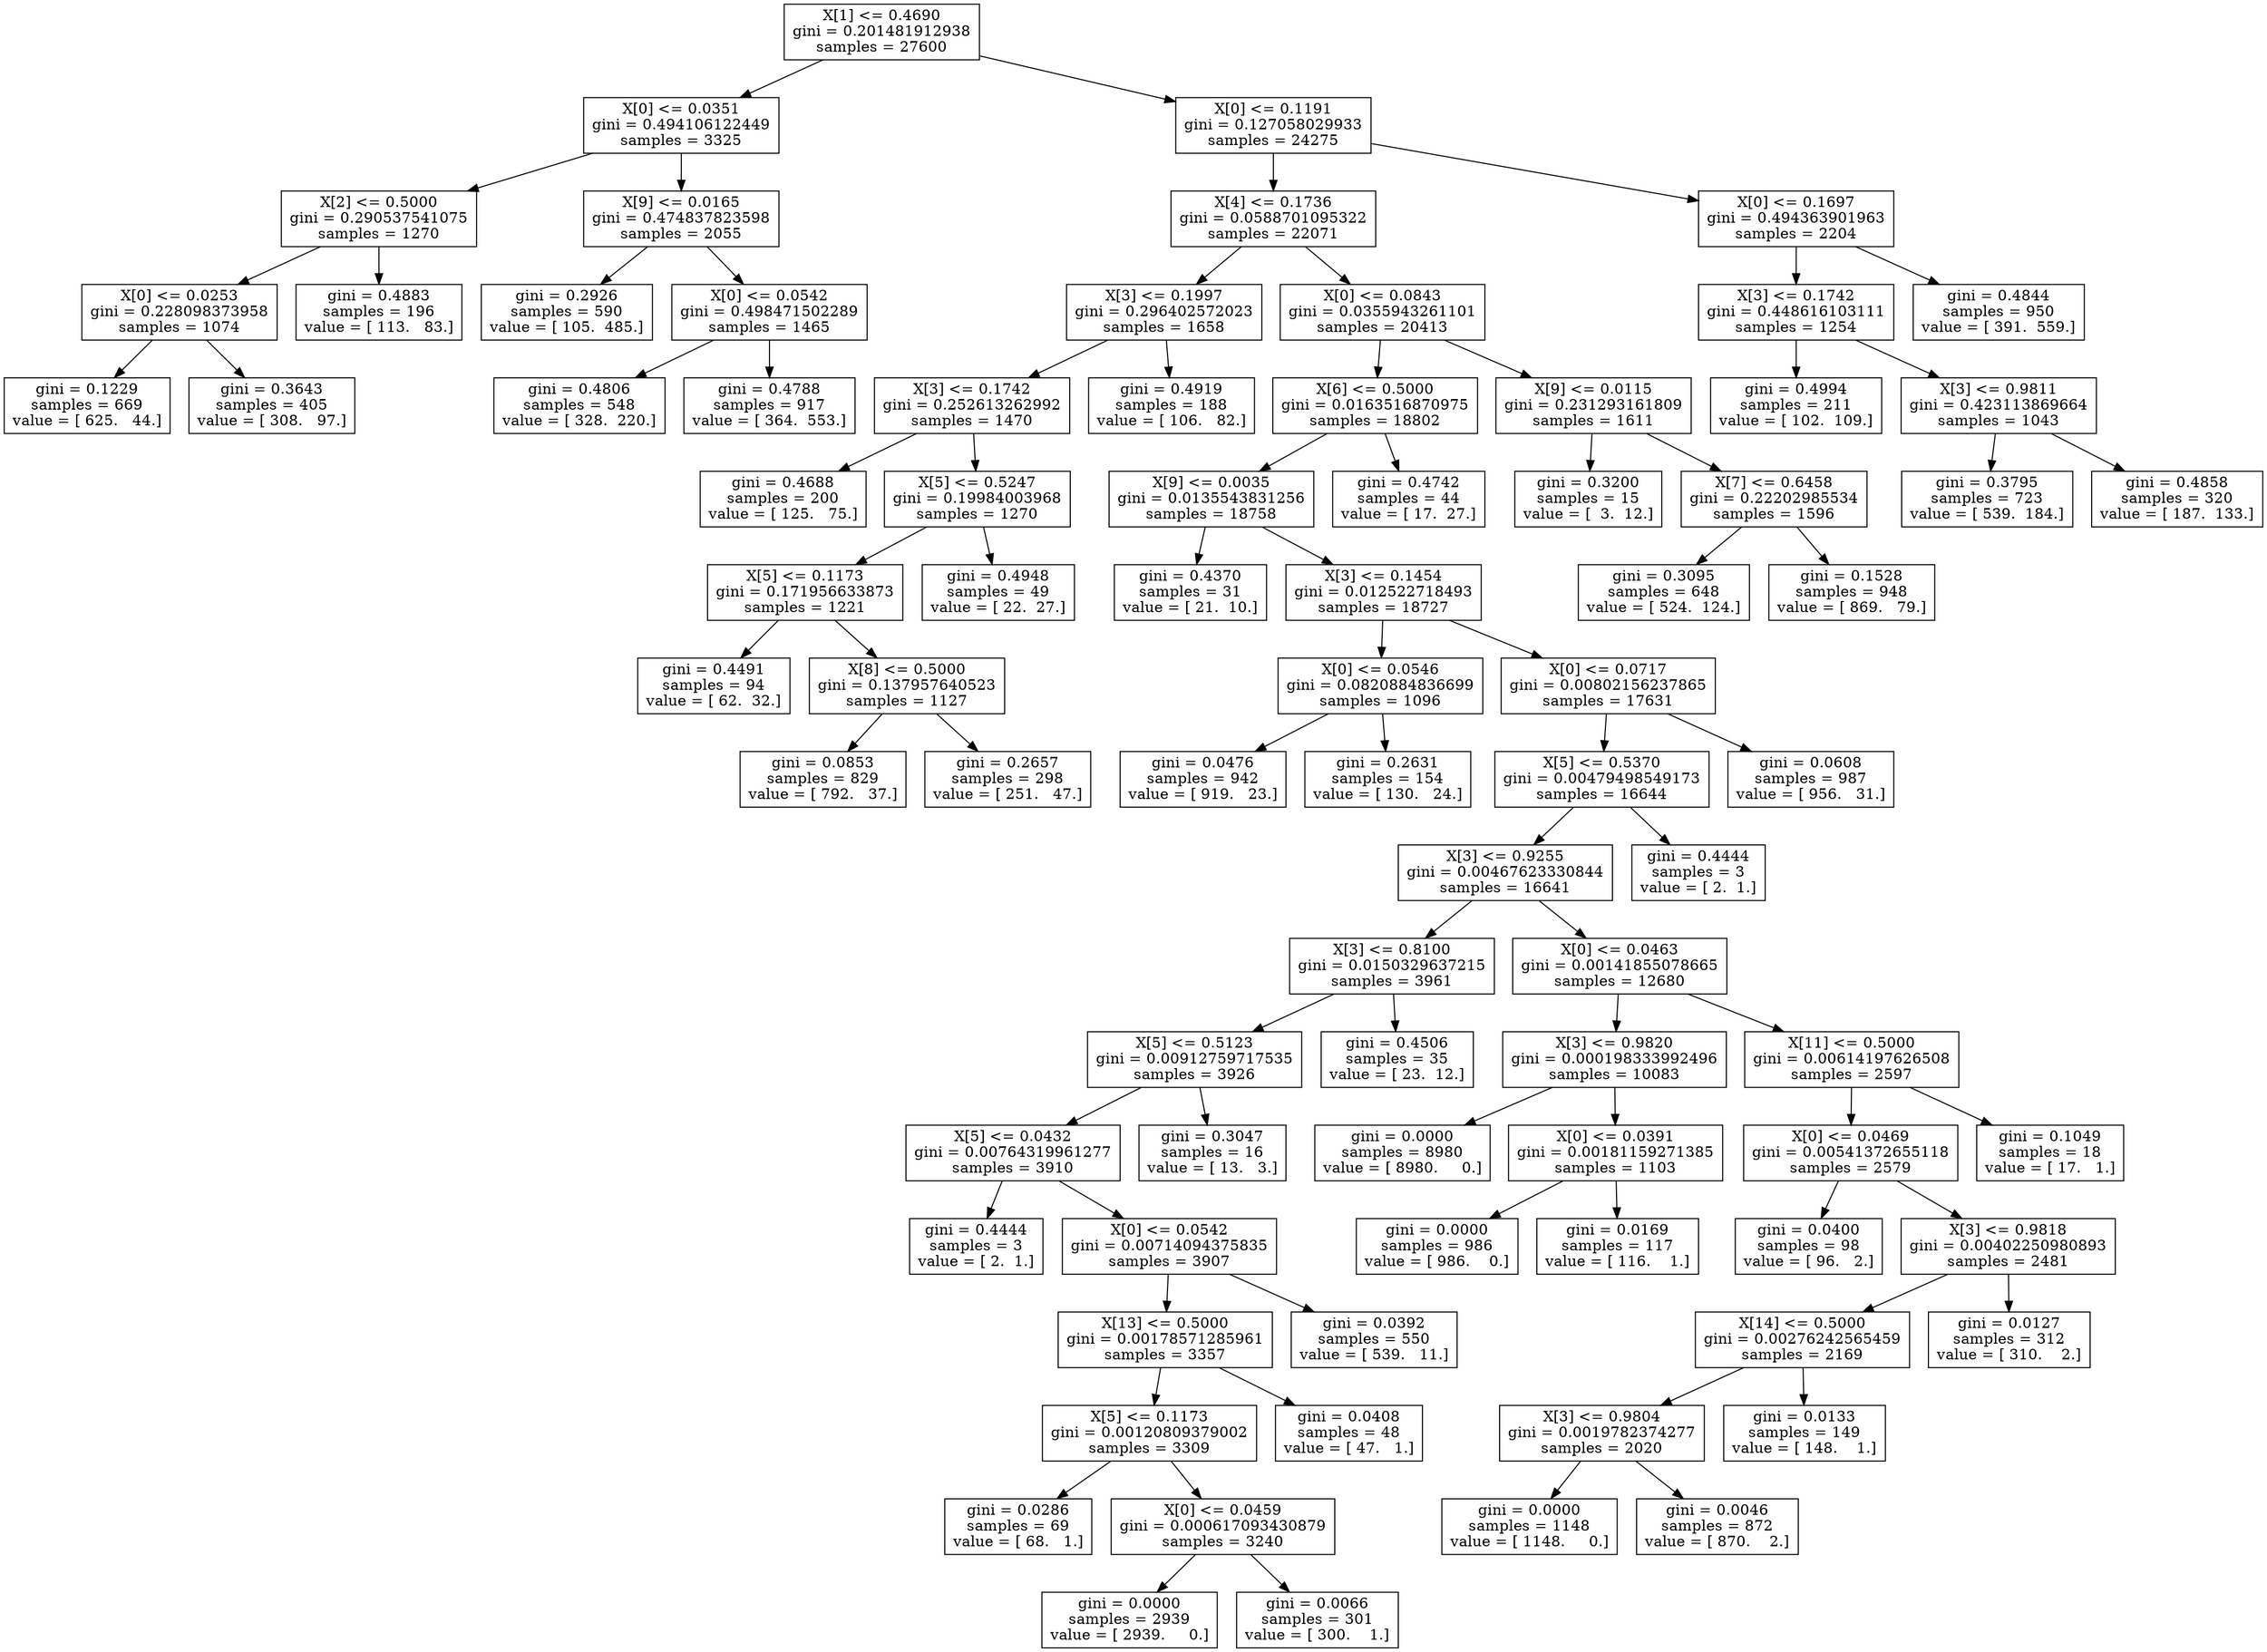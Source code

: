 digraph Tree {
0 [label="X[1] <= 0.4690\ngini = 0.201481912938\nsamples = 27600", shape="box"] ;
1 [label="X[0] <= 0.0351\ngini = 0.494106122449\nsamples = 3325", shape="box"] ;
0 -> 1 ;
2 [label="X[2] <= 0.5000\ngini = 0.290537541075\nsamples = 1270", shape="box"] ;
1 -> 2 ;
3 [label="X[0] <= 0.0253\ngini = 0.228098373958\nsamples = 1074", shape="box"] ;
2 -> 3 ;
4 [label="gini = 0.1229\nsamples = 669\nvalue = [ 625.   44.]", shape="box"] ;
3 -> 4 ;
5 [label="gini = 0.3643\nsamples = 405\nvalue = [ 308.   97.]", shape="box"] ;
3 -> 5 ;
6 [label="gini = 0.4883\nsamples = 196\nvalue = [ 113.   83.]", shape="box"] ;
2 -> 6 ;
7 [label="X[9] <= 0.0165\ngini = 0.474837823598\nsamples = 2055", shape="box"] ;
1 -> 7 ;
8 [label="gini = 0.2926\nsamples = 590\nvalue = [ 105.  485.]", shape="box"] ;
7 -> 8 ;
9 [label="X[0] <= 0.0542\ngini = 0.498471502289\nsamples = 1465", shape="box"] ;
7 -> 9 ;
10 [label="gini = 0.4806\nsamples = 548\nvalue = [ 328.  220.]", shape="box"] ;
9 -> 10 ;
11 [label="gini = 0.4788\nsamples = 917\nvalue = [ 364.  553.]", shape="box"] ;
9 -> 11 ;
12 [label="X[0] <= 0.1191\ngini = 0.127058029933\nsamples = 24275", shape="box"] ;
0 -> 12 ;
13 [label="X[4] <= 0.1736\ngini = 0.0588701095322\nsamples = 22071", shape="box"] ;
12 -> 13 ;
14 [label="X[3] <= 0.1997\ngini = 0.296402572023\nsamples = 1658", shape="box"] ;
13 -> 14 ;
15 [label="X[3] <= 0.1742\ngini = 0.252613262992\nsamples = 1470", shape="box"] ;
14 -> 15 ;
16 [label="gini = 0.4688\nsamples = 200\nvalue = [ 125.   75.]", shape="box"] ;
15 -> 16 ;
17 [label="X[5] <= 0.5247\ngini = 0.19984003968\nsamples = 1270", shape="box"] ;
15 -> 17 ;
18 [label="X[5] <= 0.1173\ngini = 0.171956633873\nsamples = 1221", shape="box"] ;
17 -> 18 ;
19 [label="gini = 0.4491\nsamples = 94\nvalue = [ 62.  32.]", shape="box"] ;
18 -> 19 ;
20 [label="X[8] <= 0.5000\ngini = 0.137957640523\nsamples = 1127", shape="box"] ;
18 -> 20 ;
21 [label="gini = 0.0853\nsamples = 829\nvalue = [ 792.   37.]", shape="box"] ;
20 -> 21 ;
22 [label="gini = 0.2657\nsamples = 298\nvalue = [ 251.   47.]", shape="box"] ;
20 -> 22 ;
23 [label="gini = 0.4948\nsamples = 49\nvalue = [ 22.  27.]", shape="box"] ;
17 -> 23 ;
24 [label="gini = 0.4919\nsamples = 188\nvalue = [ 106.   82.]", shape="box"] ;
14 -> 24 ;
25 [label="X[0] <= 0.0843\ngini = 0.0355943261101\nsamples = 20413", shape="box"] ;
13 -> 25 ;
26 [label="X[6] <= 0.5000\ngini = 0.0163516870975\nsamples = 18802", shape="box"] ;
25 -> 26 ;
27 [label="X[9] <= 0.0035\ngini = 0.0135543831256\nsamples = 18758", shape="box"] ;
26 -> 27 ;
28 [label="gini = 0.4370\nsamples = 31\nvalue = [ 21.  10.]", shape="box"] ;
27 -> 28 ;
29 [label="X[3] <= 0.1454\ngini = 0.012522718493\nsamples = 18727", shape="box"] ;
27 -> 29 ;
30 [label="X[0] <= 0.0546\ngini = 0.0820884836699\nsamples = 1096", shape="box"] ;
29 -> 30 ;
31 [label="gini = 0.0476\nsamples = 942\nvalue = [ 919.   23.]", shape="box"] ;
30 -> 31 ;
32 [label="gini = 0.2631\nsamples = 154\nvalue = [ 130.   24.]", shape="box"] ;
30 -> 32 ;
33 [label="X[0] <= 0.0717\ngini = 0.00802156237865\nsamples = 17631", shape="box"] ;
29 -> 33 ;
34 [label="X[5] <= 0.5370\ngini = 0.00479498549173\nsamples = 16644", shape="box"] ;
33 -> 34 ;
35 [label="X[3] <= 0.9255\ngini = 0.00467623330844\nsamples = 16641", shape="box"] ;
34 -> 35 ;
36 [label="X[3] <= 0.8100\ngini = 0.0150329637215\nsamples = 3961", shape="box"] ;
35 -> 36 ;
37 [label="X[5] <= 0.5123\ngini = 0.00912759717535\nsamples = 3926", shape="box"] ;
36 -> 37 ;
38 [label="X[5] <= 0.0432\ngini = 0.00764319961277\nsamples = 3910", shape="box"] ;
37 -> 38 ;
39 [label="gini = 0.4444\nsamples = 3\nvalue = [ 2.  1.]", shape="box"] ;
38 -> 39 ;
40 [label="X[0] <= 0.0542\ngini = 0.00714094375835\nsamples = 3907", shape="box"] ;
38 -> 40 ;
41 [label="X[13] <= 0.5000\ngini = 0.00178571285961\nsamples = 3357", shape="box"] ;
40 -> 41 ;
42 [label="X[5] <= 0.1173\ngini = 0.00120809379002\nsamples = 3309", shape="box"] ;
41 -> 42 ;
43 [label="gini = 0.0286\nsamples = 69\nvalue = [ 68.   1.]", shape="box"] ;
42 -> 43 ;
44 [label="X[0] <= 0.0459\ngini = 0.000617093430879\nsamples = 3240", shape="box"] ;
42 -> 44 ;
45 [label="gini = 0.0000\nsamples = 2939\nvalue = [ 2939.     0.]", shape="box"] ;
44 -> 45 ;
46 [label="gini = 0.0066\nsamples = 301\nvalue = [ 300.    1.]", shape="box"] ;
44 -> 46 ;
47 [label="gini = 0.0408\nsamples = 48\nvalue = [ 47.   1.]", shape="box"] ;
41 -> 47 ;
48 [label="gini = 0.0392\nsamples = 550\nvalue = [ 539.   11.]", shape="box"] ;
40 -> 48 ;
49 [label="gini = 0.3047\nsamples = 16\nvalue = [ 13.   3.]", shape="box"] ;
37 -> 49 ;
50 [label="gini = 0.4506\nsamples = 35\nvalue = [ 23.  12.]", shape="box"] ;
36 -> 50 ;
51 [label="X[0] <= 0.0463\ngini = 0.00141855078665\nsamples = 12680", shape="box"] ;
35 -> 51 ;
52 [label="X[3] <= 0.9820\ngini = 0.000198333992496\nsamples = 10083", shape="box"] ;
51 -> 52 ;
53 [label="gini = 0.0000\nsamples = 8980\nvalue = [ 8980.     0.]", shape="box"] ;
52 -> 53 ;
54 [label="X[0] <= 0.0391\ngini = 0.00181159271385\nsamples = 1103", shape="box"] ;
52 -> 54 ;
55 [label="gini = 0.0000\nsamples = 986\nvalue = [ 986.    0.]", shape="box"] ;
54 -> 55 ;
56 [label="gini = 0.0169\nsamples = 117\nvalue = [ 116.    1.]", shape="box"] ;
54 -> 56 ;
57 [label="X[11] <= 0.5000\ngini = 0.00614197626508\nsamples = 2597", shape="box"] ;
51 -> 57 ;
58 [label="X[0] <= 0.0469\ngini = 0.00541372655118\nsamples = 2579", shape="box"] ;
57 -> 58 ;
59 [label="gini = 0.0400\nsamples = 98\nvalue = [ 96.   2.]", shape="box"] ;
58 -> 59 ;
60 [label="X[3] <= 0.9818\ngini = 0.00402250980893\nsamples = 2481", shape="box"] ;
58 -> 60 ;
61 [label="X[14] <= 0.5000\ngini = 0.00276242565459\nsamples = 2169", shape="box"] ;
60 -> 61 ;
62 [label="X[3] <= 0.9804\ngini = 0.0019782374277\nsamples = 2020", shape="box"] ;
61 -> 62 ;
63 [label="gini = 0.0000\nsamples = 1148\nvalue = [ 1148.     0.]", shape="box"] ;
62 -> 63 ;
64 [label="gini = 0.0046\nsamples = 872\nvalue = [ 870.    2.]", shape="box"] ;
62 -> 64 ;
65 [label="gini = 0.0133\nsamples = 149\nvalue = [ 148.    1.]", shape="box"] ;
61 -> 65 ;
66 [label="gini = 0.0127\nsamples = 312\nvalue = [ 310.    2.]", shape="box"] ;
60 -> 66 ;
67 [label="gini = 0.1049\nsamples = 18\nvalue = [ 17.   1.]", shape="box"] ;
57 -> 67 ;
68 [label="gini = 0.4444\nsamples = 3\nvalue = [ 2.  1.]", shape="box"] ;
34 -> 68 ;
69 [label="gini = 0.0608\nsamples = 987\nvalue = [ 956.   31.]", shape="box"] ;
33 -> 69 ;
70 [label="gini = 0.4742\nsamples = 44\nvalue = [ 17.  27.]", shape="box"] ;
26 -> 70 ;
71 [label="X[9] <= 0.0115\ngini = 0.231293161809\nsamples = 1611", shape="box"] ;
25 -> 71 ;
72 [label="gini = 0.3200\nsamples = 15\nvalue = [  3.  12.]", shape="box"] ;
71 -> 72 ;
73 [label="X[7] <= 0.6458\ngini = 0.22202985534\nsamples = 1596", shape="box"] ;
71 -> 73 ;
74 [label="gini = 0.3095\nsamples = 648\nvalue = [ 524.  124.]", shape="box"] ;
73 -> 74 ;
75 [label="gini = 0.1528\nsamples = 948\nvalue = [ 869.   79.]", shape="box"] ;
73 -> 75 ;
76 [label="X[0] <= 0.1697\ngini = 0.494363901963\nsamples = 2204", shape="box"] ;
12 -> 76 ;
77 [label="X[3] <= 0.1742\ngini = 0.448616103111\nsamples = 1254", shape="box"] ;
76 -> 77 ;
78 [label="gini = 0.4994\nsamples = 211\nvalue = [ 102.  109.]", shape="box"] ;
77 -> 78 ;
79 [label="X[3] <= 0.9811\ngini = 0.423113869664\nsamples = 1043", shape="box"] ;
77 -> 79 ;
80 [label="gini = 0.3795\nsamples = 723\nvalue = [ 539.  184.]", shape="box"] ;
79 -> 80 ;
81 [label="gini = 0.4858\nsamples = 320\nvalue = [ 187.  133.]", shape="box"] ;
79 -> 81 ;
82 [label="gini = 0.4844\nsamples = 950\nvalue = [ 391.  559.]", shape="box"] ;
76 -> 82 ;
}